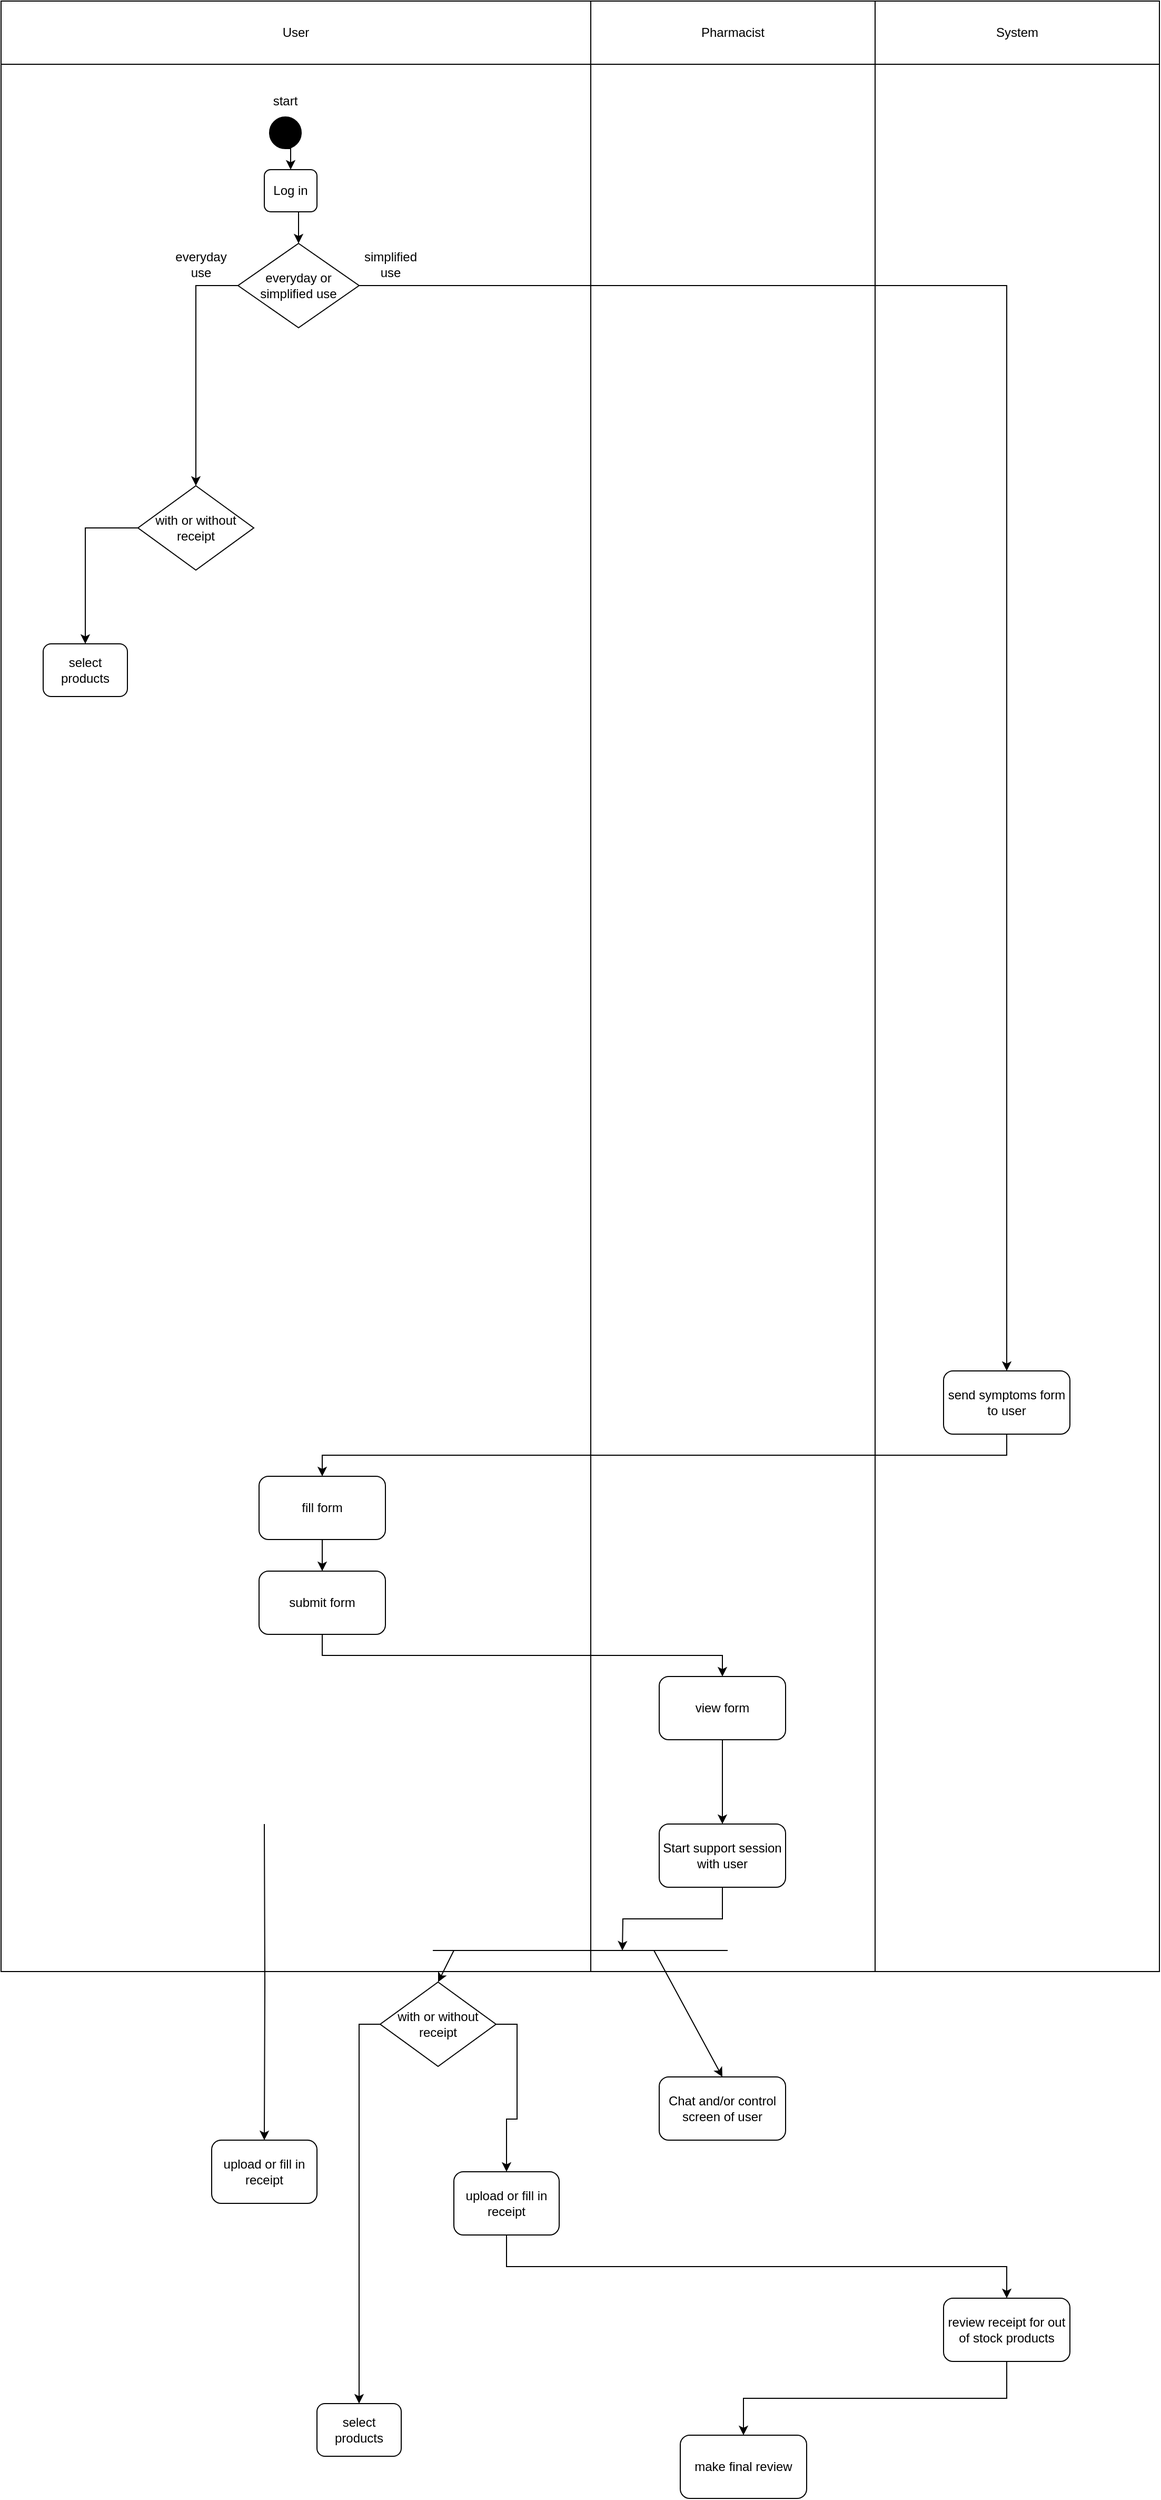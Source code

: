 <mxfile version="18.2.1" type="device"><diagram id="l_L2vEJoKiqTnPK3DDWz" name="Page-1"><mxGraphModel dx="2779" dy="1071" grid="1" gridSize="10" guides="1" tooltips="1" connect="1" arrows="1" fold="1" page="1" pageScale="1" pageWidth="850" pageHeight="1100" math="0" shadow="0"><root><mxCell id="0"/><mxCell id="1" parent="0"/><mxCell id="KJO2A2rA3GDBfwNMltTb-1" value="User" style="rounded=0;whiteSpace=wrap;html=1;" vertex="1" parent="1"><mxGeometry x="-290" y="80" width="560" height="60" as="geometry"/></mxCell><mxCell id="KJO2A2rA3GDBfwNMltTb-2" value="" style="swimlane;startSize=0;" vertex="1" parent="1"><mxGeometry x="-290" y="140" width="560" height="1810" as="geometry"/></mxCell><mxCell id="KJO2A2rA3GDBfwNMltTb-25" style="edgeStyle=orthogonalEdgeStyle;rounded=0;orthogonalLoop=1;jettySize=auto;html=1;exitX=0.5;exitY=1;exitDx=0;exitDy=0;entryX=0.5;entryY=0;entryDx=0;entryDy=0;" edge="1" parent="KJO2A2rA3GDBfwNMltTb-2" source="KJO2A2rA3GDBfwNMltTb-6" target="KJO2A2rA3GDBfwNMltTb-7"><mxGeometry relative="1" as="geometry"/></mxCell><mxCell id="KJO2A2rA3GDBfwNMltTb-6" value="Log in" style="rounded=1;whiteSpace=wrap;html=1;" vertex="1" parent="KJO2A2rA3GDBfwNMltTb-2"><mxGeometry x="250" y="100" width="50" height="40" as="geometry"/></mxCell><mxCell id="KJO2A2rA3GDBfwNMltTb-27" style="edgeStyle=orthogonalEdgeStyle;rounded=0;orthogonalLoop=1;jettySize=auto;html=1;exitX=0;exitY=0.5;exitDx=0;exitDy=0;entryX=0.5;entryY=0;entryDx=0;entryDy=0;" edge="1" parent="KJO2A2rA3GDBfwNMltTb-2" source="KJO2A2rA3GDBfwNMltTb-7" target="KJO2A2rA3GDBfwNMltTb-9"><mxGeometry relative="1" as="geometry"/></mxCell><mxCell id="KJO2A2rA3GDBfwNMltTb-7" value="everyday or simplified use" style="rhombus;whiteSpace=wrap;html=1;" vertex="1" parent="KJO2A2rA3GDBfwNMltTb-2"><mxGeometry x="225" y="170" width="115" height="80" as="geometry"/></mxCell><mxCell id="KJO2A2rA3GDBfwNMltTb-79" style="edgeStyle=orthogonalEdgeStyle;rounded=0;orthogonalLoop=1;jettySize=auto;html=1;exitX=1;exitY=0.5;exitDx=0;exitDy=0;entryX=0.5;entryY=0;entryDx=0;entryDy=0;" edge="1" parent="KJO2A2rA3GDBfwNMltTb-2" target="KJO2A2rA3GDBfwNMltTb-78"><mxGeometry relative="1" as="geometry"><mxPoint x="250" y="1670" as="sourcePoint"/></mxGeometry></mxCell><mxCell id="KJO2A2rA3GDBfwNMltTb-80" style="edgeStyle=orthogonalEdgeStyle;rounded=0;orthogonalLoop=1;jettySize=auto;html=1;exitX=0;exitY=0.5;exitDx=0;exitDy=0;entryX=0.5;entryY=0;entryDx=0;entryDy=0;" edge="1" parent="KJO2A2rA3GDBfwNMltTb-2" source="KJO2A2rA3GDBfwNMltTb-9" target="KJO2A2rA3GDBfwNMltTb-12"><mxGeometry relative="1" as="geometry"/></mxCell><mxCell id="KJO2A2rA3GDBfwNMltTb-9" value="with or without receipt" style="rhombus;whiteSpace=wrap;html=1;" vertex="1" parent="KJO2A2rA3GDBfwNMltTb-2"><mxGeometry x="130" y="400" width="110" height="80" as="geometry"/></mxCell><mxCell id="KJO2A2rA3GDBfwNMltTb-12" value="select products" style="rounded=1;whiteSpace=wrap;html=1;" vertex="1" parent="KJO2A2rA3GDBfwNMltTb-2"><mxGeometry x="40" y="550" width="80" height="50" as="geometry"/></mxCell><mxCell id="KJO2A2rA3GDBfwNMltTb-24" style="edgeStyle=orthogonalEdgeStyle;rounded=0;orthogonalLoop=1;jettySize=auto;html=1;exitX=0.5;exitY=1;exitDx=0;exitDy=0;entryX=0.5;entryY=0;entryDx=0;entryDy=0;" edge="1" parent="KJO2A2rA3GDBfwNMltTb-2" source="KJO2A2rA3GDBfwNMltTb-21" target="KJO2A2rA3GDBfwNMltTb-6"><mxGeometry relative="1" as="geometry"/></mxCell><mxCell id="KJO2A2rA3GDBfwNMltTb-21" value="" style="ellipse;whiteSpace=wrap;html=1;aspect=fixed;fillColor=#000000;" vertex="1" parent="KJO2A2rA3GDBfwNMltTb-2"><mxGeometry x="255" y="50" width="30" height="30" as="geometry"/></mxCell><mxCell id="KJO2A2rA3GDBfwNMltTb-22" value="start" style="text;html=1;strokeColor=none;fillColor=none;align=center;verticalAlign=middle;whiteSpace=wrap;rounded=0;" vertex="1" parent="KJO2A2rA3GDBfwNMltTb-2"><mxGeometry x="240" y="20" width="60" height="30" as="geometry"/></mxCell><mxCell id="KJO2A2rA3GDBfwNMltTb-28" value="everyday use" style="text;html=1;strokeColor=none;fillColor=none;align=center;verticalAlign=middle;whiteSpace=wrap;rounded=0;" vertex="1" parent="KJO2A2rA3GDBfwNMltTb-2"><mxGeometry x="160" y="170" width="60" height="40" as="geometry"/></mxCell><mxCell id="KJO2A2rA3GDBfwNMltTb-57" style="edgeStyle=orthogonalEdgeStyle;rounded=0;orthogonalLoop=1;jettySize=auto;html=1;exitX=0.5;exitY=1;exitDx=0;exitDy=0;entryX=0.5;entryY=0;entryDx=0;entryDy=0;" edge="1" parent="KJO2A2rA3GDBfwNMltTb-2" source="KJO2A2rA3GDBfwNMltTb-46" target="KJO2A2rA3GDBfwNMltTb-56"><mxGeometry relative="1" as="geometry"/></mxCell><mxCell id="KJO2A2rA3GDBfwNMltTb-46" value="fill form" style="rounded=1;whiteSpace=wrap;html=1;fillColor=#FFFFFF;" vertex="1" parent="KJO2A2rA3GDBfwNMltTb-2"><mxGeometry x="245" y="1340" width="120" height="60" as="geometry"/></mxCell><mxCell id="KJO2A2rA3GDBfwNMltTb-55" value="simplified use" style="text;html=1;strokeColor=none;fillColor=none;align=center;verticalAlign=middle;whiteSpace=wrap;rounded=0;" vertex="1" parent="KJO2A2rA3GDBfwNMltTb-2"><mxGeometry x="340" y="170" width="60" height="40" as="geometry"/></mxCell><mxCell id="KJO2A2rA3GDBfwNMltTb-56" value="submit form" style="rounded=1;whiteSpace=wrap;html=1;fillColor=#FFFFFF;" vertex="1" parent="KJO2A2rA3GDBfwNMltTb-2"><mxGeometry x="245" y="1430" width="120" height="60" as="geometry"/></mxCell><mxCell id="KJO2A2rA3GDBfwNMltTb-77" style="edgeStyle=orthogonalEdgeStyle;rounded=0;orthogonalLoop=1;jettySize=auto;html=1;exitX=1;exitY=0.5;exitDx=0;exitDy=0;" edge="1" parent="KJO2A2rA3GDBfwNMltTb-2" source="KJO2A2rA3GDBfwNMltTb-63" target="KJO2A2rA3GDBfwNMltTb-75"><mxGeometry relative="1" as="geometry"/></mxCell><mxCell id="KJO2A2rA3GDBfwNMltTb-81" style="edgeStyle=orthogonalEdgeStyle;rounded=0;orthogonalLoop=1;jettySize=auto;html=1;exitX=0;exitY=0.5;exitDx=0;exitDy=0;entryX=0.5;entryY=0;entryDx=0;entryDy=0;" edge="1" parent="KJO2A2rA3GDBfwNMltTb-2" source="KJO2A2rA3GDBfwNMltTb-63" target="KJO2A2rA3GDBfwNMltTb-65"><mxGeometry relative="1" as="geometry"/></mxCell><mxCell id="KJO2A2rA3GDBfwNMltTb-63" value="with or without receipt" style="rhombus;whiteSpace=wrap;html=1;" vertex="1" parent="KJO2A2rA3GDBfwNMltTb-2"><mxGeometry x="360" y="1820" width="110" height="80" as="geometry"/></mxCell><mxCell id="KJO2A2rA3GDBfwNMltTb-65" value="select products" style="rounded=1;whiteSpace=wrap;html=1;" vertex="1" parent="KJO2A2rA3GDBfwNMltTb-2"><mxGeometry x="300" y="2220" width="80" height="50" as="geometry"/></mxCell><mxCell id="KJO2A2rA3GDBfwNMltTb-75" value="upload or fill in receipt" style="rounded=1;whiteSpace=wrap;html=1;" vertex="1" parent="KJO2A2rA3GDBfwNMltTb-2"><mxGeometry x="430" y="2000" width="100" height="60" as="geometry"/></mxCell><mxCell id="KJO2A2rA3GDBfwNMltTb-78" value="upload or fill in receipt" style="rounded=1;whiteSpace=wrap;html=1;" vertex="1" parent="KJO2A2rA3GDBfwNMltTb-2"><mxGeometry x="200" y="1970" width="100" height="60" as="geometry"/></mxCell><mxCell id="KJO2A2rA3GDBfwNMltTb-29" value="Pharmacist" style="rounded=0;whiteSpace=wrap;html=1;" vertex="1" parent="1"><mxGeometry x="270" y="80" width="270" height="60" as="geometry"/></mxCell><mxCell id="KJO2A2rA3GDBfwNMltTb-30" value="" style="swimlane;startSize=0;" vertex="1" parent="1"><mxGeometry x="270" y="140" width="270" height="1810" as="geometry"/></mxCell><mxCell id="KJO2A2rA3GDBfwNMltTb-42" value="Chat and/or control screen of user" style="rounded=1;whiteSpace=wrap;html=1;fillColor=#FFFFFF;" vertex="1" parent="KJO2A2rA3GDBfwNMltTb-30"><mxGeometry x="65" y="1910" width="120" height="60" as="geometry"/></mxCell><mxCell id="KJO2A2rA3GDBfwNMltTb-69" style="edgeStyle=orthogonalEdgeStyle;rounded=0;orthogonalLoop=1;jettySize=auto;html=1;exitX=0.5;exitY=1;exitDx=0;exitDy=0;entryX=0.5;entryY=0;entryDx=0;entryDy=0;" edge="1" parent="KJO2A2rA3GDBfwNMltTb-30" source="KJO2A2rA3GDBfwNMltTb-49" target="KJO2A2rA3GDBfwNMltTb-68"><mxGeometry relative="1" as="geometry"/></mxCell><mxCell id="KJO2A2rA3GDBfwNMltTb-49" value="view form" style="rounded=1;whiteSpace=wrap;html=1;fillColor=#FFFFFF;" vertex="1" parent="KJO2A2rA3GDBfwNMltTb-30"><mxGeometry x="65" y="1530" width="120" height="60" as="geometry"/></mxCell><mxCell id="KJO2A2rA3GDBfwNMltTb-68" value="Start support session with user" style="rounded=1;whiteSpace=wrap;html=1;fillColor=#FFFFFF;" vertex="1" parent="KJO2A2rA3GDBfwNMltTb-30"><mxGeometry x="65" y="1670" width="120" height="60" as="geometry"/></mxCell><mxCell id="KJO2A2rA3GDBfwNMltTb-70" value="" style="endArrow=none;html=1;rounded=0;" edge="1" parent="KJO2A2rA3GDBfwNMltTb-30"><mxGeometry width="50" height="50" relative="1" as="geometry"><mxPoint x="-150" y="1790" as="sourcePoint"/><mxPoint x="130" y="1790" as="targetPoint"/></mxGeometry></mxCell><mxCell id="KJO2A2rA3GDBfwNMltTb-73" value="" style="endArrow=classic;html=1;rounded=0;entryX=0.5;entryY=0;entryDx=0;entryDy=0;" edge="1" parent="KJO2A2rA3GDBfwNMltTb-30" target="KJO2A2rA3GDBfwNMltTb-42"><mxGeometry width="50" height="50" relative="1" as="geometry"><mxPoint x="60" y="1790" as="sourcePoint"/><mxPoint x="185" y="1830" as="targetPoint"/></mxGeometry></mxCell><mxCell id="KJO2A2rA3GDBfwNMltTb-84" value="make final review" style="rounded=1;whiteSpace=wrap;html=1;fillColor=#FFFFFF;" vertex="1" parent="KJO2A2rA3GDBfwNMltTb-30"><mxGeometry x="85" y="2250" width="120" height="60" as="geometry"/></mxCell><mxCell id="KJO2A2rA3GDBfwNMltTb-47" value="System" style="rounded=0;whiteSpace=wrap;html=1;" vertex="1" parent="1"><mxGeometry x="540" y="80" width="270" height="60" as="geometry"/></mxCell><mxCell id="KJO2A2rA3GDBfwNMltTb-48" value="" style="swimlane;startSize=0;" vertex="1" parent="1"><mxGeometry x="540" y="140" width="270" height="1810" as="geometry"/></mxCell><mxCell id="KJO2A2rA3GDBfwNMltTb-51" value="send symptoms form to user" style="rounded=1;whiteSpace=wrap;html=1;fillColor=#FFFFFF;" vertex="1" parent="KJO2A2rA3GDBfwNMltTb-48"><mxGeometry x="65" y="1240" width="120" height="60" as="geometry"/></mxCell><mxCell id="KJO2A2rA3GDBfwNMltTb-82" value="review receipt for out of stock products" style="rounded=1;whiteSpace=wrap;html=1;fillColor=#FFFFFF;" vertex="1" parent="KJO2A2rA3GDBfwNMltTb-48"><mxGeometry x="65" y="2120" width="120" height="60" as="geometry"/></mxCell><mxCell id="KJO2A2rA3GDBfwNMltTb-52" style="edgeStyle=orthogonalEdgeStyle;rounded=0;orthogonalLoop=1;jettySize=auto;html=1;exitX=1;exitY=0.5;exitDx=0;exitDy=0;entryX=0.5;entryY=0;entryDx=0;entryDy=0;" edge="1" parent="1" source="KJO2A2rA3GDBfwNMltTb-7" target="KJO2A2rA3GDBfwNMltTb-51"><mxGeometry relative="1" as="geometry"/></mxCell><mxCell id="KJO2A2rA3GDBfwNMltTb-54" style="edgeStyle=orthogonalEdgeStyle;rounded=0;orthogonalLoop=1;jettySize=auto;html=1;exitX=0.5;exitY=1;exitDx=0;exitDy=0;entryX=0.5;entryY=0;entryDx=0;entryDy=0;" edge="1" parent="1" source="KJO2A2rA3GDBfwNMltTb-51" target="KJO2A2rA3GDBfwNMltTb-46"><mxGeometry relative="1" as="geometry"/></mxCell><mxCell id="KJO2A2rA3GDBfwNMltTb-58" style="edgeStyle=orthogonalEdgeStyle;rounded=0;orthogonalLoop=1;jettySize=auto;html=1;exitX=0.5;exitY=1;exitDx=0;exitDy=0;entryX=0.5;entryY=0;entryDx=0;entryDy=0;" edge="1" parent="1" source="KJO2A2rA3GDBfwNMltTb-56" target="KJO2A2rA3GDBfwNMltTb-49"><mxGeometry relative="1" as="geometry"/></mxCell><mxCell id="KJO2A2rA3GDBfwNMltTb-71" style="edgeStyle=orthogonalEdgeStyle;rounded=0;orthogonalLoop=1;jettySize=auto;html=1;exitX=0.5;exitY=1;exitDx=0;exitDy=0;" edge="1" parent="1" source="KJO2A2rA3GDBfwNMltTb-68"><mxGeometry relative="1" as="geometry"><mxPoint x="300" y="1930" as="targetPoint"/></mxGeometry></mxCell><mxCell id="KJO2A2rA3GDBfwNMltTb-72" value="" style="endArrow=classic;html=1;rounded=0;entryX=0.5;entryY=0;entryDx=0;entryDy=0;" edge="1" parent="1" target="KJO2A2rA3GDBfwNMltTb-63"><mxGeometry width="50" height="50" relative="1" as="geometry"><mxPoint x="140" y="1930" as="sourcePoint"/><mxPoint x="190" y="1930" as="targetPoint"/></mxGeometry></mxCell><mxCell id="KJO2A2rA3GDBfwNMltTb-83" style="edgeStyle=orthogonalEdgeStyle;rounded=0;orthogonalLoop=1;jettySize=auto;html=1;exitX=0.5;exitY=1;exitDx=0;exitDy=0;entryX=0.5;entryY=0;entryDx=0;entryDy=0;" edge="1" parent="1" source="KJO2A2rA3GDBfwNMltTb-75" target="KJO2A2rA3GDBfwNMltTb-82"><mxGeometry relative="1" as="geometry"/></mxCell><mxCell id="KJO2A2rA3GDBfwNMltTb-85" style="edgeStyle=orthogonalEdgeStyle;rounded=0;orthogonalLoop=1;jettySize=auto;html=1;exitX=0.5;exitY=1;exitDx=0;exitDy=0;" edge="1" parent="1" source="KJO2A2rA3GDBfwNMltTb-82" target="KJO2A2rA3GDBfwNMltTb-84"><mxGeometry relative="1" as="geometry"/></mxCell></root></mxGraphModel></diagram></mxfile>